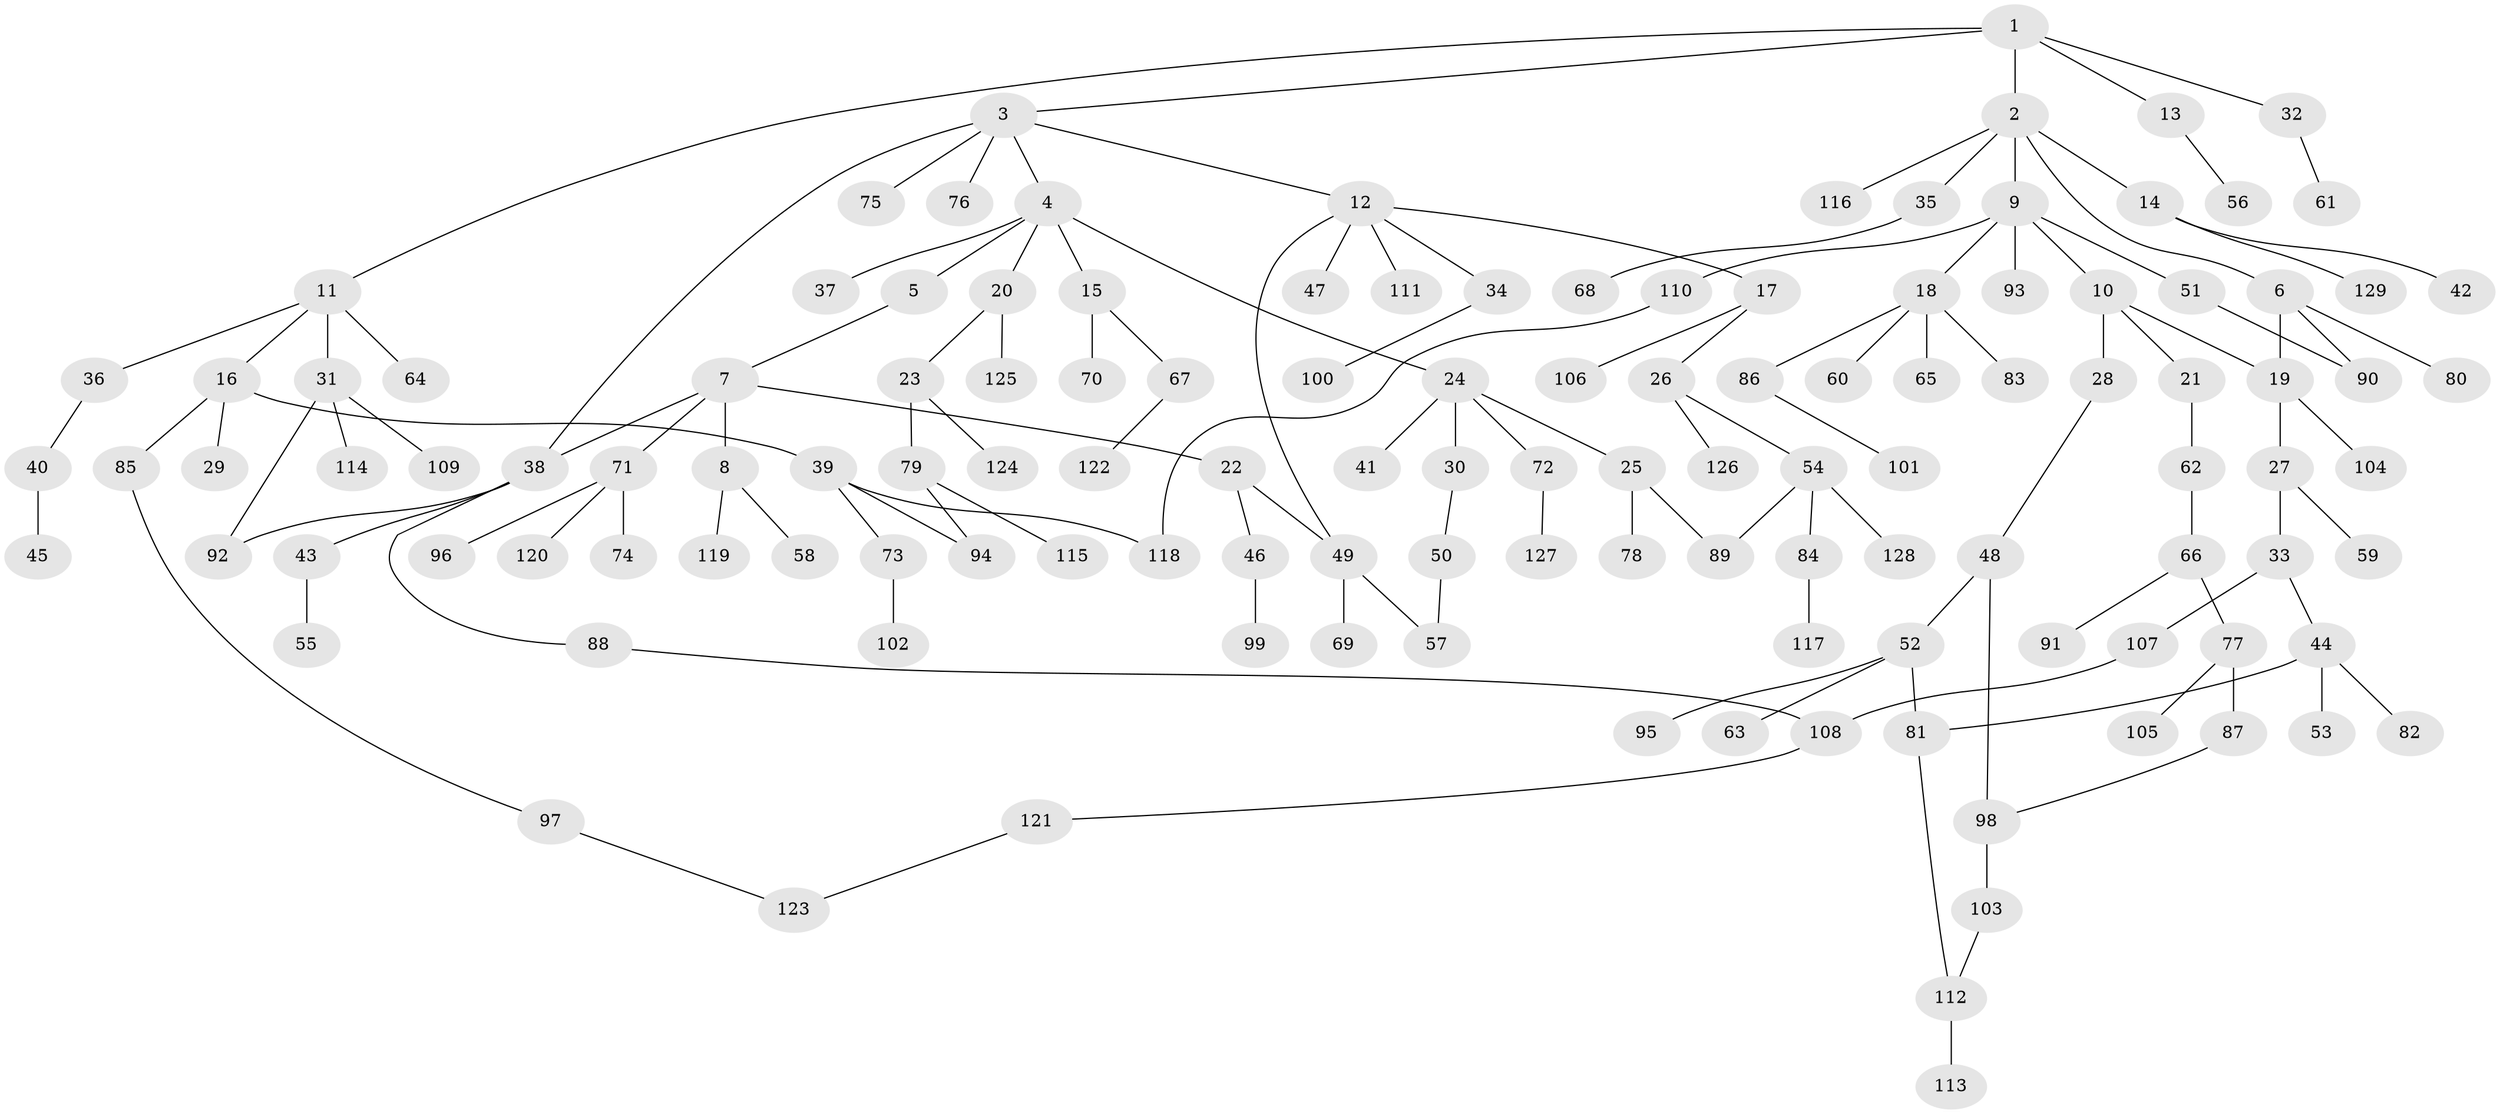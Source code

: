 // Generated by graph-tools (version 1.1) at 2025/00/03/09/25 03:00:55]
// undirected, 129 vertices, 142 edges
graph export_dot {
graph [start="1"]
  node [color=gray90,style=filled];
  1;
  2;
  3;
  4;
  5;
  6;
  7;
  8;
  9;
  10;
  11;
  12;
  13;
  14;
  15;
  16;
  17;
  18;
  19;
  20;
  21;
  22;
  23;
  24;
  25;
  26;
  27;
  28;
  29;
  30;
  31;
  32;
  33;
  34;
  35;
  36;
  37;
  38;
  39;
  40;
  41;
  42;
  43;
  44;
  45;
  46;
  47;
  48;
  49;
  50;
  51;
  52;
  53;
  54;
  55;
  56;
  57;
  58;
  59;
  60;
  61;
  62;
  63;
  64;
  65;
  66;
  67;
  68;
  69;
  70;
  71;
  72;
  73;
  74;
  75;
  76;
  77;
  78;
  79;
  80;
  81;
  82;
  83;
  84;
  85;
  86;
  87;
  88;
  89;
  90;
  91;
  92;
  93;
  94;
  95;
  96;
  97;
  98;
  99;
  100;
  101;
  102;
  103;
  104;
  105;
  106;
  107;
  108;
  109;
  110;
  111;
  112;
  113;
  114;
  115;
  116;
  117;
  118;
  119;
  120;
  121;
  122;
  123;
  124;
  125;
  126;
  127;
  128;
  129;
  1 -- 2;
  1 -- 3;
  1 -- 11;
  1 -- 13;
  1 -- 32;
  2 -- 6;
  2 -- 9;
  2 -- 14;
  2 -- 35;
  2 -- 116;
  3 -- 4;
  3 -- 12;
  3 -- 75;
  3 -- 76;
  3 -- 38;
  4 -- 5;
  4 -- 15;
  4 -- 20;
  4 -- 24;
  4 -- 37;
  5 -- 7;
  6 -- 80;
  6 -- 19;
  6 -- 90;
  7 -- 8;
  7 -- 22;
  7 -- 38;
  7 -- 71;
  8 -- 58;
  8 -- 119;
  9 -- 10;
  9 -- 18;
  9 -- 51;
  9 -- 93;
  9 -- 110;
  10 -- 19;
  10 -- 21;
  10 -- 28;
  11 -- 16;
  11 -- 31;
  11 -- 36;
  11 -- 64;
  12 -- 17;
  12 -- 34;
  12 -- 47;
  12 -- 49;
  12 -- 111;
  13 -- 56;
  14 -- 42;
  14 -- 129;
  15 -- 67;
  15 -- 70;
  16 -- 29;
  16 -- 39;
  16 -- 85;
  17 -- 26;
  17 -- 106;
  18 -- 60;
  18 -- 65;
  18 -- 83;
  18 -- 86;
  19 -- 27;
  19 -- 104;
  20 -- 23;
  20 -- 125;
  21 -- 62;
  22 -- 46;
  22 -- 49;
  23 -- 79;
  23 -- 124;
  24 -- 25;
  24 -- 30;
  24 -- 41;
  24 -- 72;
  25 -- 78;
  25 -- 89;
  26 -- 54;
  26 -- 126;
  27 -- 33;
  27 -- 59;
  28 -- 48;
  30 -- 50;
  31 -- 109;
  31 -- 114;
  31 -- 92;
  32 -- 61;
  33 -- 44;
  33 -- 107;
  34 -- 100;
  35 -- 68;
  36 -- 40;
  38 -- 43;
  38 -- 88;
  38 -- 92;
  39 -- 73;
  39 -- 94;
  39 -- 118;
  40 -- 45;
  43 -- 55;
  44 -- 53;
  44 -- 81;
  44 -- 82;
  46 -- 99;
  48 -- 52;
  48 -- 98;
  49 -- 57;
  49 -- 69;
  50 -- 57;
  51 -- 90;
  52 -- 63;
  52 -- 95;
  52 -- 81;
  54 -- 84;
  54 -- 89;
  54 -- 128;
  62 -- 66;
  66 -- 77;
  66 -- 91;
  67 -- 122;
  71 -- 74;
  71 -- 96;
  71 -- 120;
  72 -- 127;
  73 -- 102;
  77 -- 87;
  77 -- 105;
  79 -- 115;
  79 -- 94;
  81 -- 112;
  84 -- 117;
  85 -- 97;
  86 -- 101;
  87 -- 98;
  88 -- 108;
  97 -- 123;
  98 -- 103;
  103 -- 112;
  107 -- 108;
  108 -- 121;
  110 -- 118;
  112 -- 113;
  121 -- 123;
}
